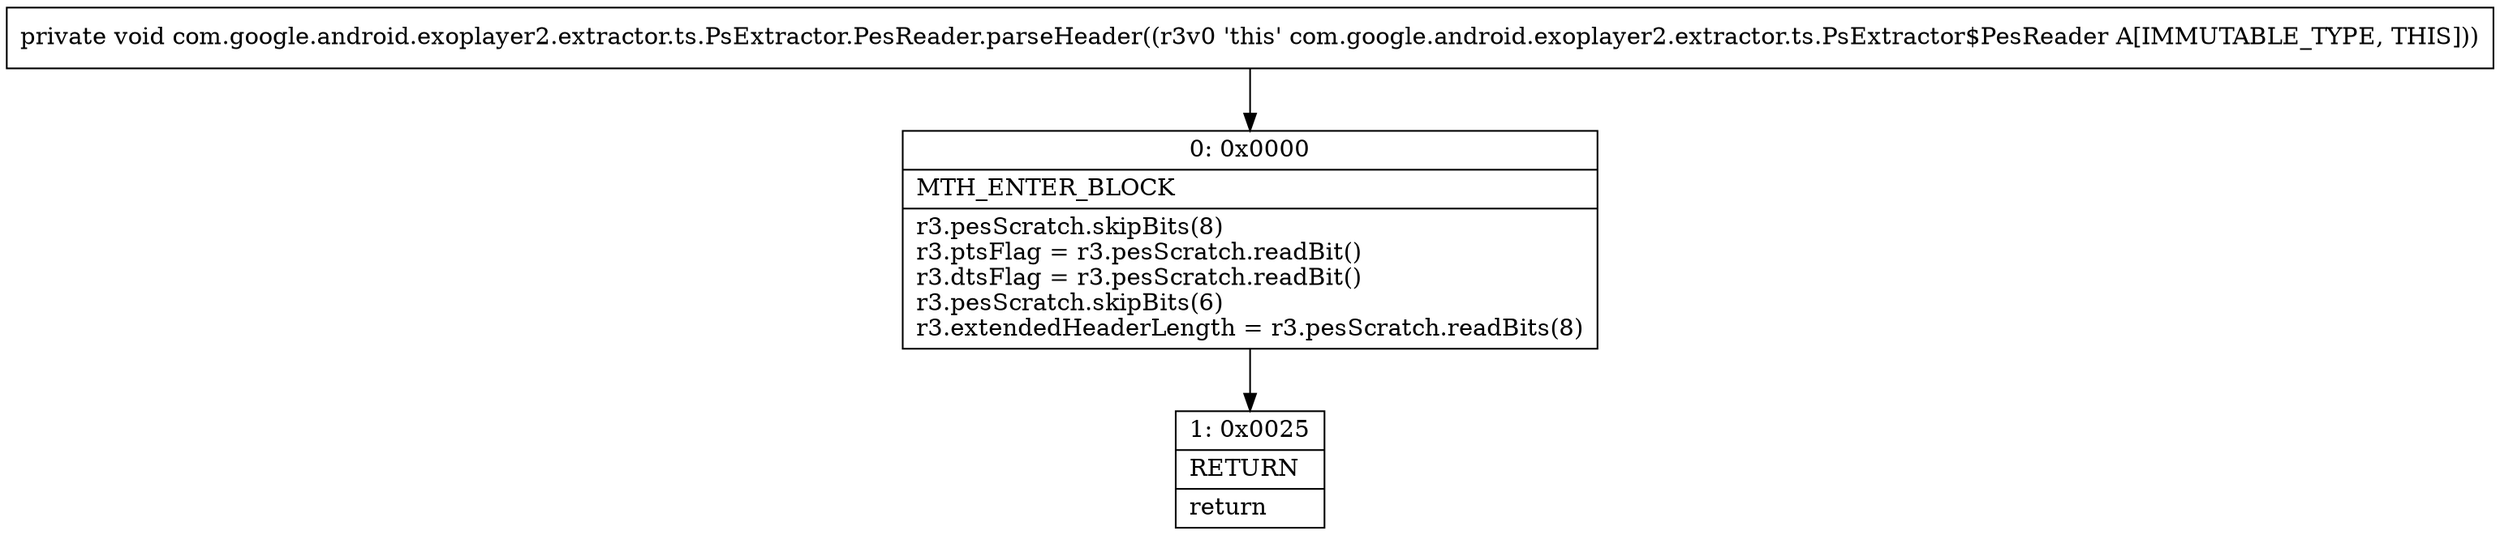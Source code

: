 digraph "CFG forcom.google.android.exoplayer2.extractor.ts.PsExtractor.PesReader.parseHeader()V" {
Node_0 [shape=record,label="{0\:\ 0x0000|MTH_ENTER_BLOCK\l|r3.pesScratch.skipBits(8)\lr3.ptsFlag = r3.pesScratch.readBit()\lr3.dtsFlag = r3.pesScratch.readBit()\lr3.pesScratch.skipBits(6)\lr3.extendedHeaderLength = r3.pesScratch.readBits(8)\l}"];
Node_1 [shape=record,label="{1\:\ 0x0025|RETURN\l|return\l}"];
MethodNode[shape=record,label="{private void com.google.android.exoplayer2.extractor.ts.PsExtractor.PesReader.parseHeader((r3v0 'this' com.google.android.exoplayer2.extractor.ts.PsExtractor$PesReader A[IMMUTABLE_TYPE, THIS])) }"];
MethodNode -> Node_0;
Node_0 -> Node_1;
}

